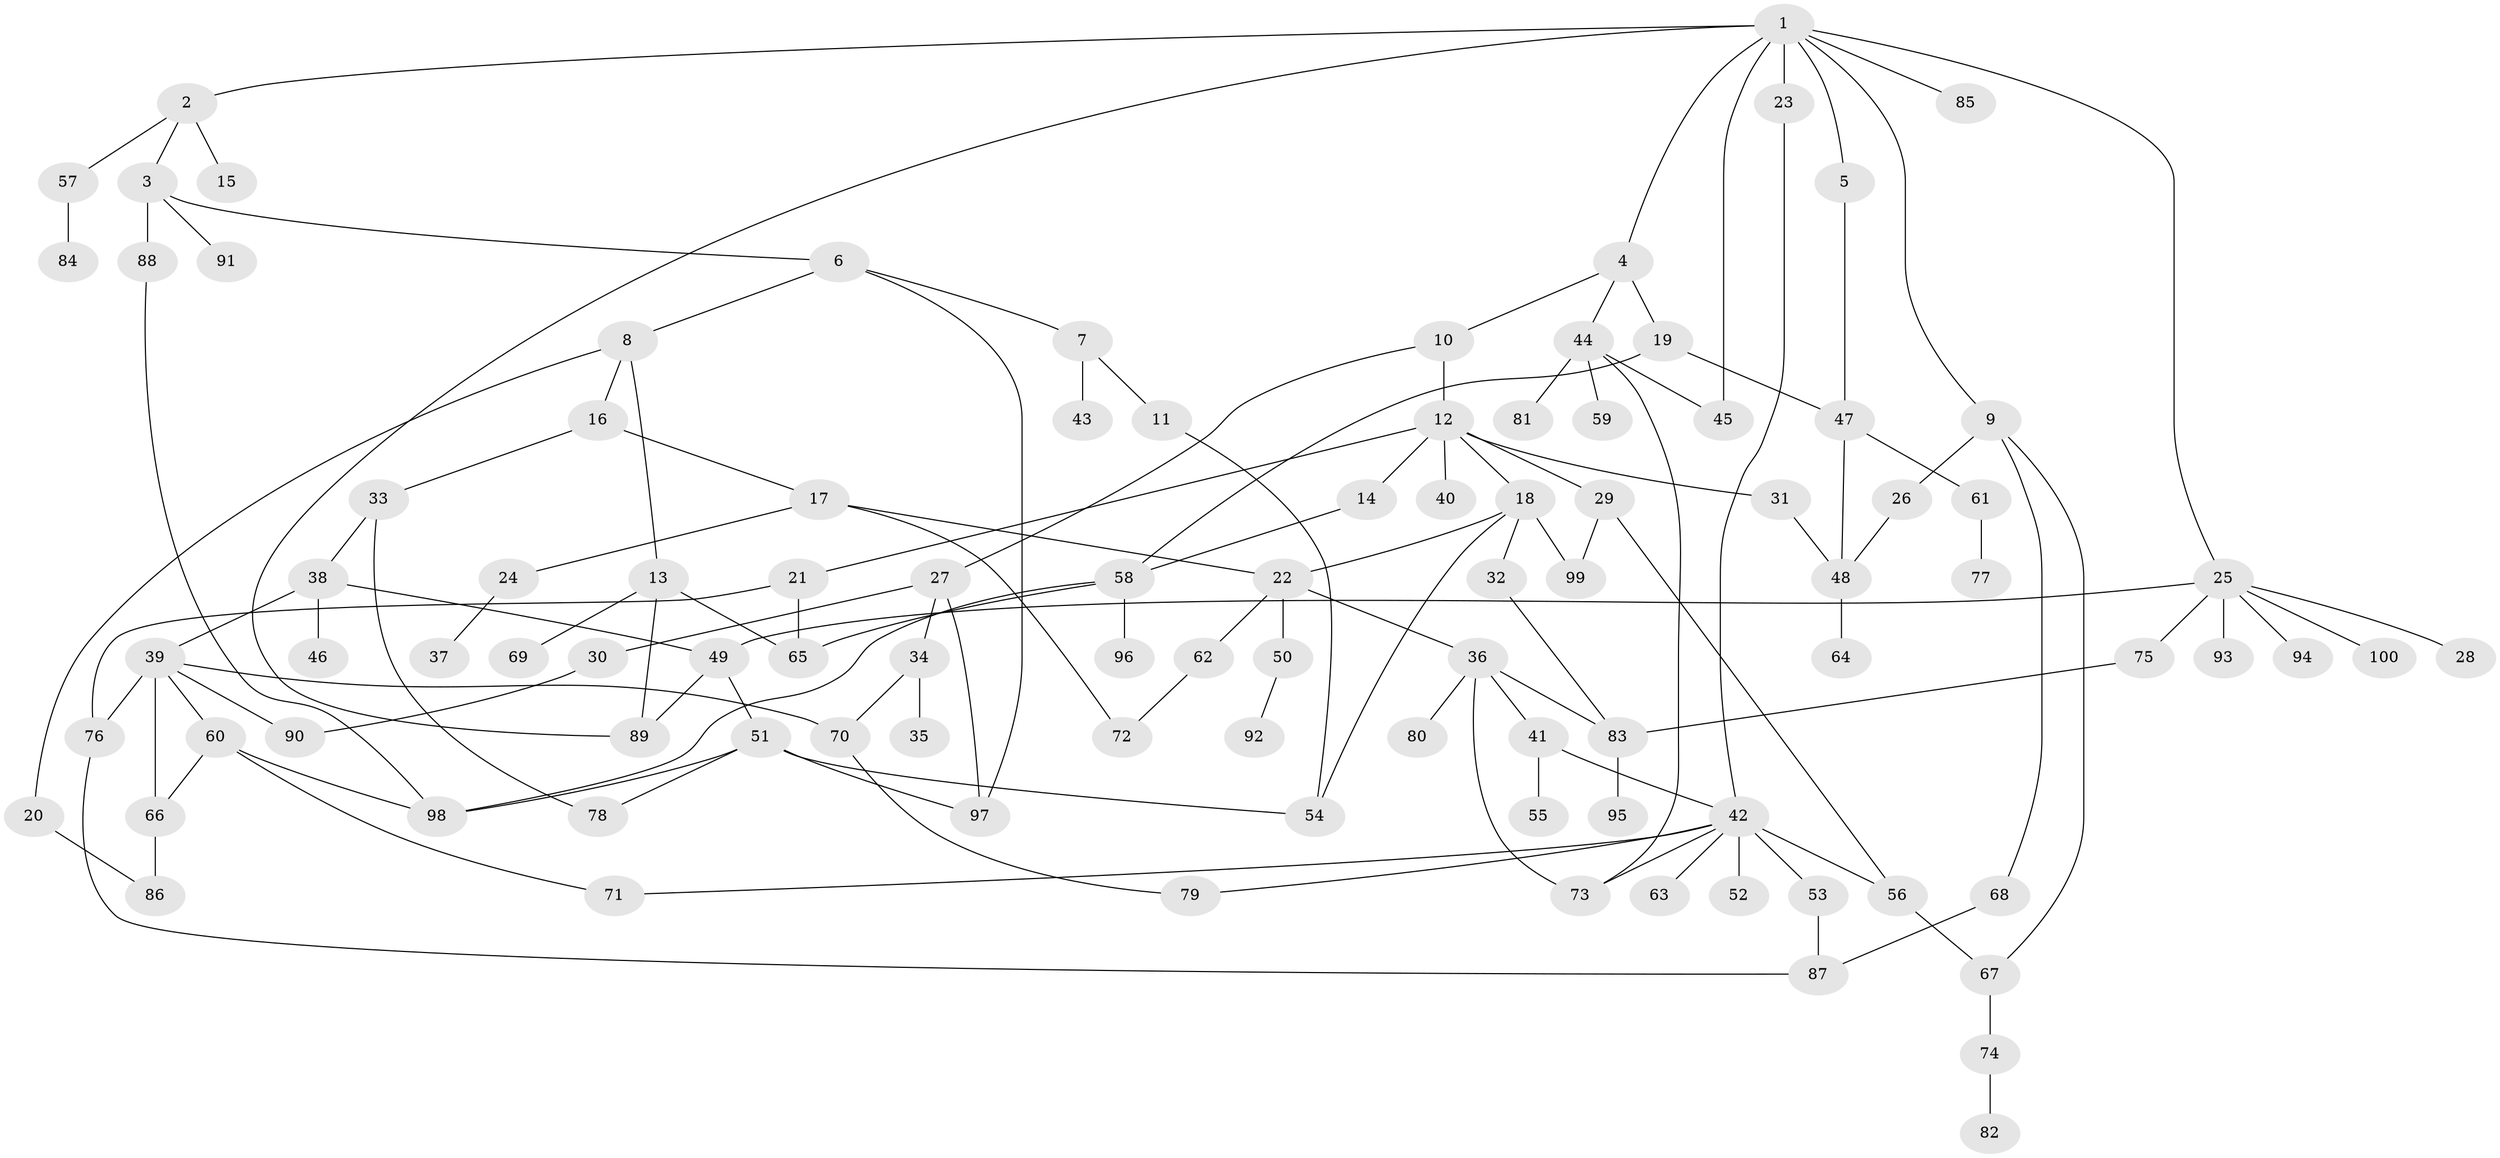 // Generated by graph-tools (version 1.1) at 2025/49/03/09/25 03:49:26]
// undirected, 100 vertices, 136 edges
graph export_dot {
graph [start="1"]
  node [color=gray90,style=filled];
  1;
  2;
  3;
  4;
  5;
  6;
  7;
  8;
  9;
  10;
  11;
  12;
  13;
  14;
  15;
  16;
  17;
  18;
  19;
  20;
  21;
  22;
  23;
  24;
  25;
  26;
  27;
  28;
  29;
  30;
  31;
  32;
  33;
  34;
  35;
  36;
  37;
  38;
  39;
  40;
  41;
  42;
  43;
  44;
  45;
  46;
  47;
  48;
  49;
  50;
  51;
  52;
  53;
  54;
  55;
  56;
  57;
  58;
  59;
  60;
  61;
  62;
  63;
  64;
  65;
  66;
  67;
  68;
  69;
  70;
  71;
  72;
  73;
  74;
  75;
  76;
  77;
  78;
  79;
  80;
  81;
  82;
  83;
  84;
  85;
  86;
  87;
  88;
  89;
  90;
  91;
  92;
  93;
  94;
  95;
  96;
  97;
  98;
  99;
  100;
  1 -- 2;
  1 -- 4;
  1 -- 5;
  1 -- 9;
  1 -- 23;
  1 -- 25;
  1 -- 45;
  1 -- 85;
  1 -- 89;
  2 -- 3;
  2 -- 15;
  2 -- 57;
  3 -- 6;
  3 -- 88;
  3 -- 91;
  4 -- 10;
  4 -- 19;
  4 -- 44;
  5 -- 47;
  6 -- 7;
  6 -- 8;
  6 -- 97;
  7 -- 11;
  7 -- 43;
  8 -- 13;
  8 -- 16;
  8 -- 20;
  9 -- 26;
  9 -- 68;
  9 -- 67;
  10 -- 12;
  10 -- 27;
  11 -- 54;
  12 -- 14;
  12 -- 18;
  12 -- 21;
  12 -- 29;
  12 -- 31;
  12 -- 40;
  13 -- 69;
  13 -- 89;
  13 -- 65;
  14 -- 58;
  16 -- 17;
  16 -- 33;
  17 -- 22;
  17 -- 24;
  17 -- 72;
  18 -- 32;
  18 -- 54;
  18 -- 99;
  18 -- 22;
  19 -- 47;
  19 -- 58;
  20 -- 86;
  21 -- 65;
  21 -- 76;
  22 -- 36;
  22 -- 50;
  22 -- 62;
  23 -- 42;
  24 -- 37;
  25 -- 28;
  25 -- 49;
  25 -- 75;
  25 -- 93;
  25 -- 94;
  25 -- 100;
  26 -- 48;
  27 -- 30;
  27 -- 34;
  27 -- 97;
  29 -- 99;
  29 -- 56;
  30 -- 90;
  31 -- 48;
  32 -- 83;
  33 -- 38;
  33 -- 78;
  34 -- 35;
  34 -- 70;
  36 -- 41;
  36 -- 80;
  36 -- 83;
  36 -- 73;
  38 -- 39;
  38 -- 46;
  38 -- 49;
  39 -- 60;
  39 -- 66;
  39 -- 76;
  39 -- 90;
  39 -- 70;
  41 -- 42;
  41 -- 55;
  42 -- 52;
  42 -- 53;
  42 -- 56;
  42 -- 63;
  42 -- 73;
  42 -- 71;
  42 -- 79;
  44 -- 59;
  44 -- 73;
  44 -- 81;
  44 -- 45;
  47 -- 61;
  47 -- 48;
  48 -- 64;
  49 -- 51;
  49 -- 89;
  50 -- 92;
  51 -- 97;
  51 -- 78;
  51 -- 98;
  51 -- 54;
  53 -- 87;
  56 -- 67;
  57 -- 84;
  58 -- 96;
  58 -- 98;
  58 -- 65;
  60 -- 71;
  60 -- 66;
  60 -- 98;
  61 -- 77;
  62 -- 72;
  66 -- 86;
  67 -- 74;
  68 -- 87;
  70 -- 79;
  74 -- 82;
  75 -- 83;
  76 -- 87;
  83 -- 95;
  88 -- 98;
}
